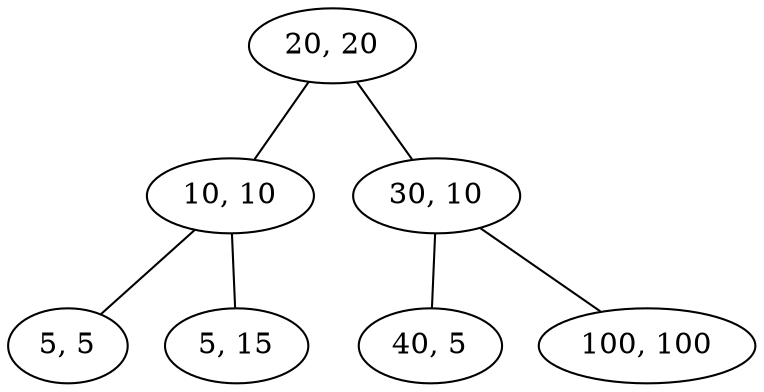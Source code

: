 graph g {
	graph [rankdir=BT]
	0 [label="20, 20"]
	1 [label="10, 10"]
	1 -- 0
	5 [label="5, 5"]
	5 -- 1
	3 [label="5, 15"]
	3 -- 1
	2 [label="30, 10"]
	2 -- 0
	4 [label="40, 5"]
	4 -- 2
	6 [label="100, 100"]
	6 -- 2
}
